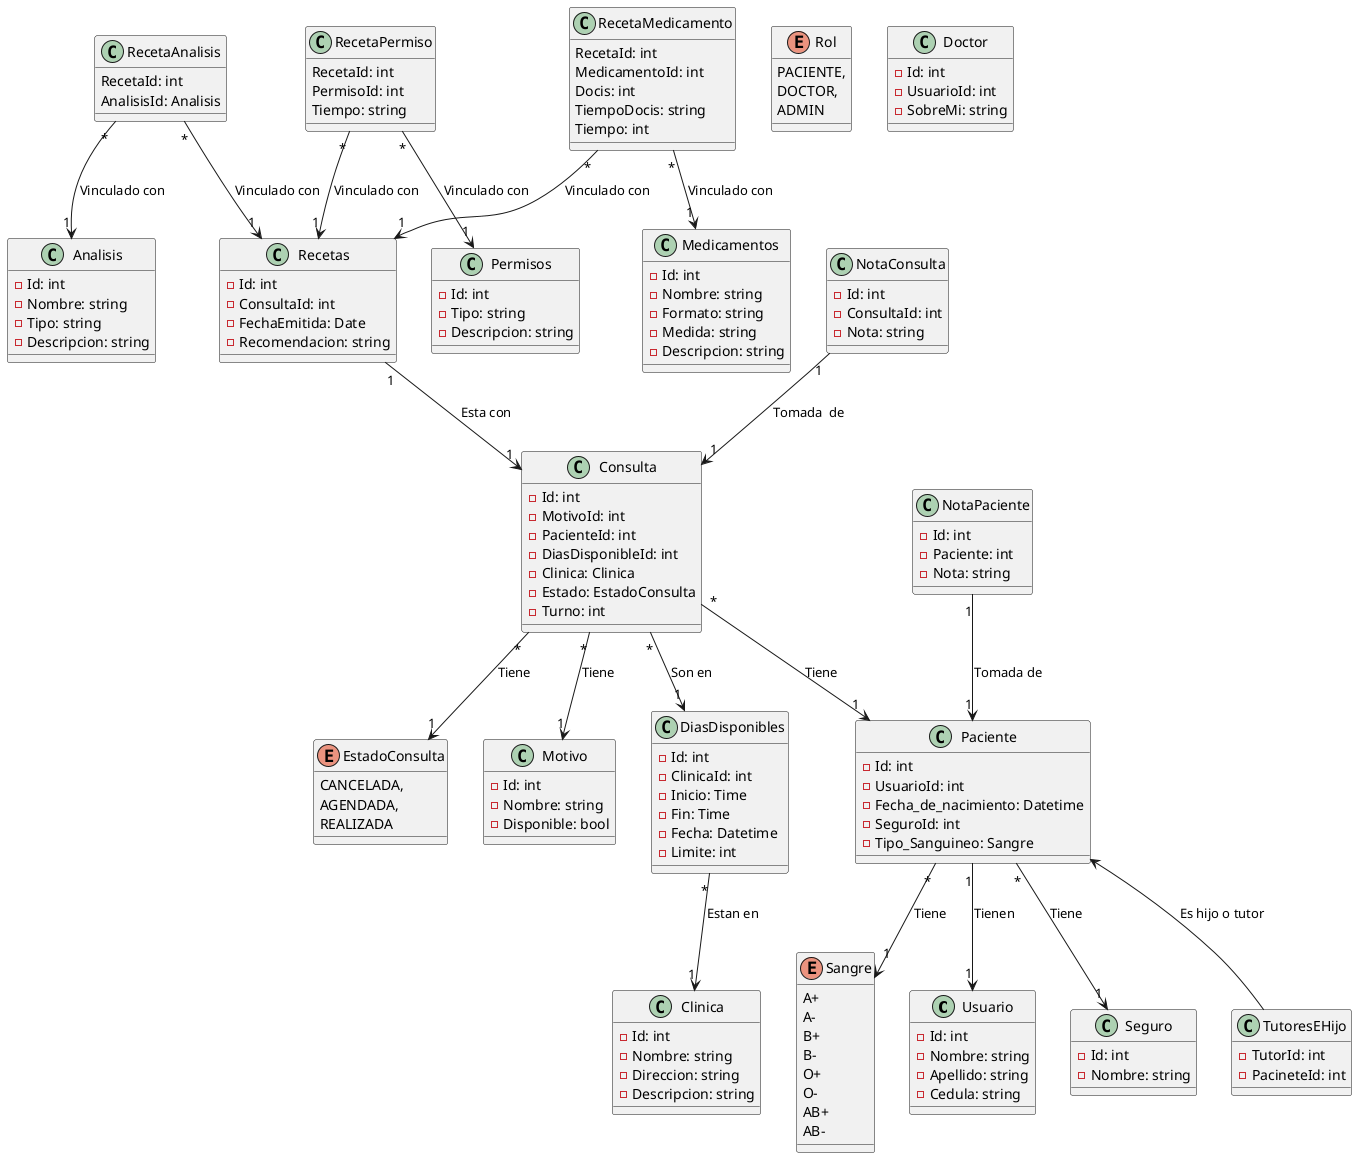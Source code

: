@startuml

' Clases principales
class Usuario {
    -Id: int
    -Nombre: string
    -Apellido: string
    -Cedula: string
}

enum Rol {
    PACIENTE,
    DOCTOR,
    ADMIN
}

class Paciente {
    -Id: int
    -UsuarioId: int
    -Fecha_de_nacimiento: Datetime 
    -SeguroId: int
    -Tipo_Sanguineo: Sangre
}

class Doctor {
    -Id: int
    -UsuarioId: int
    -SobreMi: string
}

class Seguro {
    -Id: int
    -Nombre: string
}

class TutoresEHijo
{
    -TutorId: int
    -PacineteId: int
}

class Motivo{
    -Id: int
    -Nombre: string
    -Disponible: bool
}

class Clinica {
    -Id: int 
    -Nombre: string
    -Direccion: string
    -Descripcion: string
}

class DiasDisponibles {
    -Id: int
    -ClinicaId: int 
    -Inicio: Time
    -Fin: Time 
    -Fecha: Datetime
    -Limite: int
}

class Consulta{
    -Id: int
    -MotivoId: int 
    -PacienteId: int
    -DiasDisponibleId: int
    -Clinica: Clinica
    -Estado: EstadoConsulta
    -Turno: int
}

class Recetas {
    -Id: int
    -ConsultaId: int
    -FechaEmitida: Date
    -Recomendacion: string
}

class Permisos {
    -Id: int 
    -Tipo: string
    -Descripcion: string
}

class Medicamentos {
    -Id: int
    -Nombre: string
    -Formato: string
    -Medida: string
    -Descripcion: string
}

class Analisis {
    -Id: int 
    -Nombre: string
    -Tipo: string
    -Descripcion: string
}

class RecetaAnalisis{
    RecetaId: int
    AnalisisId: Analisis
}

class RecetaMedicamento {
    RecetaId: int
    MedicamentoId: int
    Docis: int
    TiempoDocis: string
    Tiempo: int
}

class RecetaPermiso {
    RecetaId: int
    PermisoId: int
    Tiempo: string
}

class NotaConsulta {
    -Id: int
    -ConsultaId: int
    -Nota: string 
}

class NotaPaciente {
    -Id: int
    -Paciente: int
    -Nota: string
}


enum Sangre{
    A+
    A-
    B+
    B-
    O+
    O-
    AB+
    AB-
}

enum EstadoConsulta{
    CANCELADA,
    AGENDADA,
    REALIZADA
}

' Relaciones
Paciente  <-- TutoresEHijo : Es hijo o tutor
Paciente "*" --> "1" Seguro : Tiene 
Paciente "*" --> "1" Sangre : Tiene
Consulta "*" --> "1" Motivo : Tiene
Consulta "*" -->  "1" EstadoConsulta : Tiene
Consulta "*" --> "1" Paciente : Tiene
Consulta "*" --> "1" DiasDisponibles : Son en  
NotaConsulta "1" --> "1" Consulta : Tomada  de
NotaPaciente "1" --> "1" Paciente : Tomada de
DiasDisponibles "*" --> "1" Clinica : Estan en
Recetas "1" --> "1" Consulta : Esta con
RecetaAnalisis "*" --> "1" Recetas : Vinculado con
RecetaAnalisis "*" --> "1" Analisis : Vinculado con
RecetaMedicamento "*" --> "1" Recetas : Vinculado con
RecetaMedicamento "*" --> "1" Medicamentos : Vinculado con
RecetaPermiso "*" --> "1" Recetas : Vinculado con
RecetaPermiso "*" --> "1" Permisos : Vinculado con
Paciente "1" --> "1" Usuario : Tienen
@enduml
